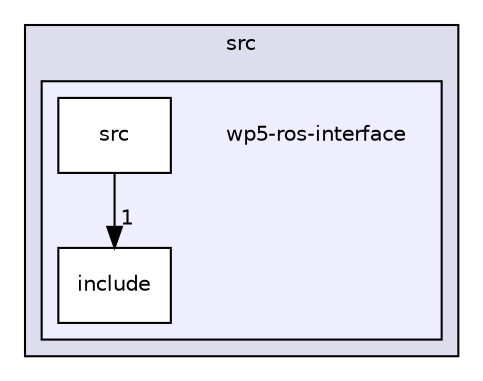 digraph "/home/lmunier/Documents/robetarme/robetarme-deliverables-wp5/src/wp5-ros-interface" {
  compound=true
  node [ fontsize="10", fontname="Helvetica"];
  edge [ labelfontsize="10", labelfontname="Helvetica"];
  subgraph clusterdir_68267d1309a1af8e8297ef4c3efbcdba {
    graph [ bgcolor="#ddddee", pencolor="black", label="src" fontname="Helvetica", fontsize="10", URL="dir_68267d1309a1af8e8297ef4c3efbcdba.html"]
  subgraph clusterdir_24cc78587ca3d82c7ece8c5a0652aecd {
    graph [ bgcolor="#eeeeff", pencolor="black", label="" URL="dir_24cc78587ca3d82c7ece8c5a0652aecd.html"];
    dir_24cc78587ca3d82c7ece8c5a0652aecd [shape=plaintext label="wp5-ros-interface"];
    dir_c5ccb91f9f319435c060a46cdd9c46e9 [shape=box label="include" color="black" fillcolor="white" style="filled" URL="dir_c5ccb91f9f319435c060a46cdd9c46e9.html"];
    dir_2fb12cc395d79ad9756e95dee9534552 [shape=box label="src" color="black" fillcolor="white" style="filled" URL="dir_2fb12cc395d79ad9756e95dee9534552.html"];
  }
  }
  dir_2fb12cc395d79ad9756e95dee9534552->dir_c5ccb91f9f319435c060a46cdd9c46e9 [headlabel="1", labeldistance=1.5 headhref="dir_000048_000047.html"];
}
